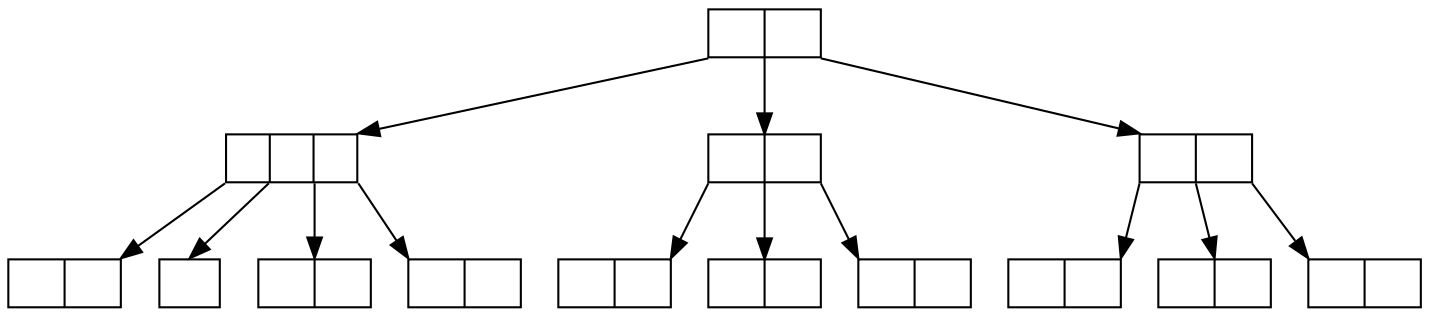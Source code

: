 digraph b2 {
    //Global graph settings
    graph[splines="false",ordering="out"];
    node [shape = record,height=.1,label="<f0>|<f1> "];

    //Special labels
    n1[label="<f0>|<f1>|<f2>"];
    nIns[width=.4, label="<f0>"];

    //Root node
    n0:f0:sw -> n1:f2:ne;
    n0 -> n2;
    n0:f1:se -> n3:f0:nw;

    //Left child of root
    n1:f0:sw -> n4:f1:ne;
    n1:f0:se -> nIns:f0:n;
    n1:f1:se -> n5:f0:ne;
    n1:f2:se -> n6:f0:nw;

    //Center child of root
    n2:f0:sw -> n7:f1:ne;
    n2 -> n8;
    n2:f1:se -> n9:f0:nw;

    //Right child of root
    n3:f0:sw -> n10:f1:ne;
    n3:f0:se -> n11:f1:nw;
    n3:f1:se -> n12:f0:nw;
}